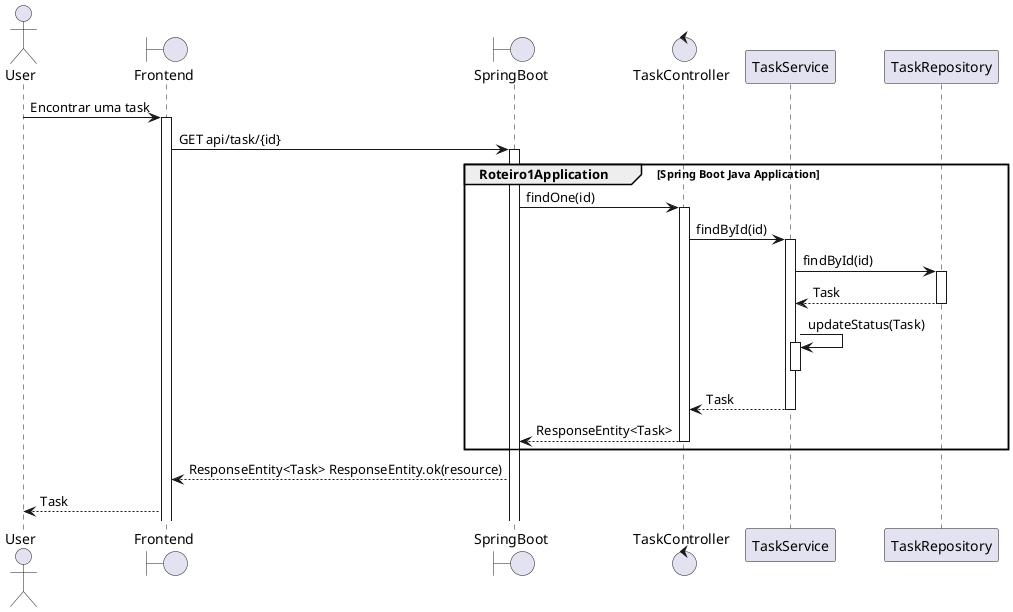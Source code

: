 @startuml
actor User
Boundary Frontend
Boundary SpringBoot
Control TaskController
Participant TaskService
Participant TaskRepository
User -> Frontend: Encontrar uma task
activate Frontend
Frontend -> SpringBoot: GET api/task/{id}
group Roteiro1Application [Spring Boot Java Application]
activate SpringBoot
SpringBoot -> TaskController: findOne(id)
activate TaskController
TaskController -> TaskService: findById(id)
activate TaskService
TaskService -> TaskRepository: findById(id)
activate TaskRepository
TaskRepository --> TaskService: Task
deactivate TaskRepository
TaskService -> TaskService: updateStatus(Task)
activate TaskService
deactivate TaskService
TaskService --> TaskController: Task
deactivate TaskService
TaskController --> SpringBoot: ResponseEntity<Task>
deactivate TaskController
end
SpringBoot --> Frontend : ResponseEntity<Task> ResponseEntity.ok(resource)
Frontend --> User: Task
@enduml
